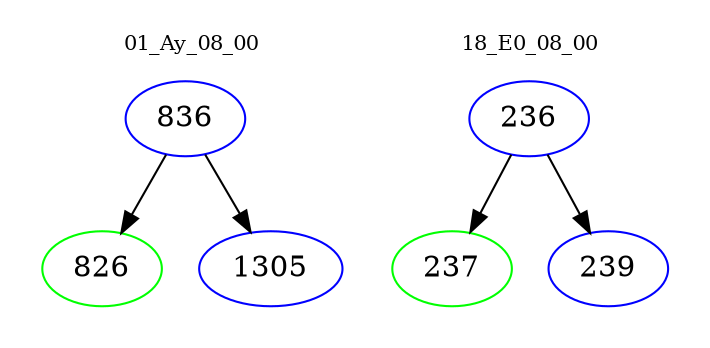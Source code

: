 digraph{
subgraph cluster_0 {
color = white
label = "01_Ay_08_00";
fontsize=10;
T0_836 [label="836", color="blue"]
T0_836 -> T0_826 [color="black"]
T0_826 [label="826", color="green"]
T0_836 -> T0_1305 [color="black"]
T0_1305 [label="1305", color="blue"]
}
subgraph cluster_1 {
color = white
label = "18_E0_08_00";
fontsize=10;
T1_236 [label="236", color="blue"]
T1_236 -> T1_237 [color="black"]
T1_237 [label="237", color="green"]
T1_236 -> T1_239 [color="black"]
T1_239 [label="239", color="blue"]
}
}
